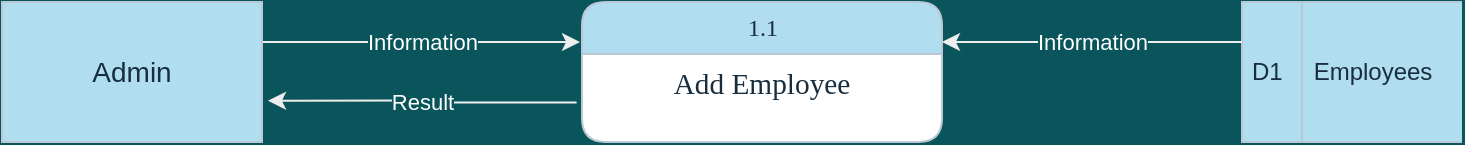 <mxfile version="14.6.13" type="device"><diagram id="5E4tRHK0MPH7eJXzU3vY" name="Page-1"><mxGraphModel dx="686" dy="996" grid="1" gridSize="10" guides="1" tooltips="1" connect="1" arrows="1" fold="1" page="1" pageScale="1" pageWidth="850" pageHeight="1100" background="#09555B" math="0" shadow="0"><root><mxCell id="0"/><mxCell id="1" parent="0"/><mxCell id="7u8ETRNNqSkwAfM8savU-1" value="Information" style="edgeStyle=orthogonalEdgeStyle;curved=0;rounded=1;sketch=0;orthogonalLoop=1;jettySize=auto;html=1;fontColor=#FFFFFF;strokeColor=#EEEEEE;labelBackgroundColor=#09555B;" edge="1" parent="1" source="7u8ETRNNqSkwAfM8savU-2"><mxGeometry relative="1" as="geometry"><mxPoint x="379" y="230" as="targetPoint"/><Array as="points"><mxPoint x="260" y="230"/><mxPoint x="260" y="230"/></Array></mxGeometry></mxCell><mxCell id="7u8ETRNNqSkwAfM8savU-2" value="&lt;font style=&quot;font-size: 14px&quot;&gt;Admin&lt;/font&gt;" style="rounded=0;whiteSpace=wrap;html=1;fillColor=#B1DDF0;strokeColor=#BAC8D3;fontColor=#182E3E;" vertex="1" parent="1"><mxGeometry x="90" y="210" width="130" height="70" as="geometry"/></mxCell><mxCell id="7u8ETRNNqSkwAfM8savU-3" value="Result" style="edgeStyle=orthogonalEdgeStyle;curved=0;rounded=1;sketch=0;orthogonalLoop=1;jettySize=auto;html=1;entryX=1.023;entryY=0.705;entryDx=0;entryDy=0;entryPerimeter=0;fontColor=#FFFFFF;strokeColor=#EEEEEE;exitX=-0.015;exitY=0.934;exitDx=0;exitDy=0;exitPerimeter=0;labelBackgroundColor=#09555B;" edge="1" parent="1" source="7u8ETRNNqSkwAfM8savU-5" target="7u8ETRNNqSkwAfM8savU-2"><mxGeometry relative="1" as="geometry"/></mxCell><mxCell id="7u8ETRNNqSkwAfM8savU-4" value="1.1" style="swimlane;html=1;fontStyle=0;childLayout=stackLayout;horizontal=1;startSize=26;fillColor=#B1DDF0;horizontalStack=0;resizeParent=1;resizeLast=0;collapsible=1;marginBottom=0;swimlaneFillColor=#ffffff;align=center;rounded=1;shadow=0;comic=0;labelBackgroundColor=none;strokeWidth=1;fontFamily=Verdana;fontSize=12;strokeColor=#BAC8D3;fontColor=#182E3E;" vertex="1" parent="1"><mxGeometry x="380" y="210" width="180" height="70" as="geometry"><mxRectangle x="380" y="210" width="50" height="26" as="alternateBounds"/></mxGeometry></mxCell><mxCell id="7u8ETRNNqSkwAfM8savU-5" value="&lt;span id=&quot;docs-internal-guid-54e838d1-7fff-f729-35b7-6f94d2176117&quot;&gt;&lt;span style=&quot;font-size: 11pt ; font-family: &amp;#34;times new roman&amp;#34; ; background-color: transparent ; vertical-align: baseline&quot;&gt;Add Employee&lt;/span&gt;&lt;/span&gt;" style="text;html=1;strokeColor=none;fillColor=none;spacingLeft=4;spacingRight=4;whiteSpace=wrap;overflow=hidden;rotatable=0;points=[[0,0.5],[1,0.5]];portConstraint=eastwest;fontColor=#182E3E;align=center;" vertex="1" parent="7u8ETRNNqSkwAfM8savU-4"><mxGeometry y="26" width="180" height="26" as="geometry"/></mxCell><mxCell id="7u8ETRNNqSkwAfM8savU-6" value="D1" style="html=1;dashed=0;whitespace=wrap;shape=mxgraph.dfd.dataStoreID;align=left;spacingLeft=3;points=[[0,0],[0.5,0],[1,0],[0,0.5],[1,0.5],[0,1],[0.5,1],[1,1]];fillColor=#B1DDF0;strokeColor=#BAC8D3;fontColor=#182E3E;" vertex="1" parent="1"><mxGeometry x="710" y="210" width="110" height="70" as="geometry"/></mxCell><mxCell id="7u8ETRNNqSkwAfM8savU-7" value="Employees" style="text;html=1;align=center;verticalAlign=middle;resizable=0;points=[];autosize=1;strokeColor=none;fontColor=#182E3E;" vertex="1" parent="1"><mxGeometry x="740" y="235" width="70" height="20" as="geometry"/></mxCell><mxCell id="7u8ETRNNqSkwAfM8savU-8" value="Information" style="edgeStyle=orthogonalEdgeStyle;curved=0;rounded=1;sketch=0;orthogonalLoop=1;jettySize=auto;html=1;fontColor=#FFFFFF;strokeColor=#EEEEEE;labelBackgroundColor=#09555B;" edge="1" parent="1" source="7u8ETRNNqSkwAfM8savU-6"><mxGeometry relative="1" as="geometry"><mxPoint x="560" y="230" as="targetPoint"/><mxPoint x="710" y="245" as="sourcePoint"/><Array as="points"><mxPoint x="560" y="230"/></Array></mxGeometry></mxCell></root></mxGraphModel></diagram></mxfile>